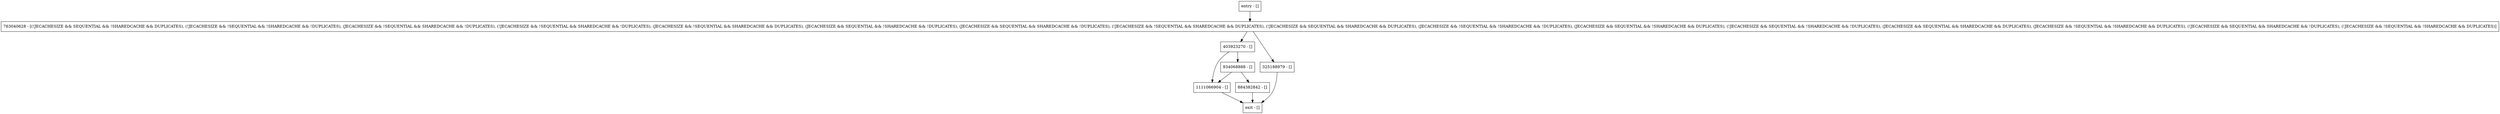digraph checkForNullDbt {
node [shape=record];
1111066904 [label="1111066904 - []"];
entry [label="entry - []"];
exit [label="exit - []"];
403923270 [label="403923270 - []"];
325188979 [label="325188979 - []"];
934068888 [label="934068888 - []"];
763040628 [label="763040628 - [(!JECACHESIZE && SEQUENTIAL && !SHAREDCACHE && DUPLICATES), (!JECACHESIZE && !SEQUENTIAL && !SHAREDCACHE && !DUPLICATES), (JECACHESIZE && !SEQUENTIAL && SHAREDCACHE && !DUPLICATES), (!JECACHESIZE && !SEQUENTIAL && SHAREDCACHE && !DUPLICATES), (JECACHESIZE && !SEQUENTIAL && SHAREDCACHE && DUPLICATES), (JECACHESIZE && SEQUENTIAL && !SHAREDCACHE && !DUPLICATES), (JECACHESIZE && SEQUENTIAL && SHAREDCACHE && !DUPLICATES), (!JECACHESIZE && !SEQUENTIAL && SHAREDCACHE && DUPLICATES), (!JECACHESIZE && SEQUENTIAL && SHAREDCACHE && DUPLICATES), (JECACHESIZE && !SEQUENTIAL && !SHAREDCACHE && !DUPLICATES), (JECACHESIZE && SEQUENTIAL && !SHAREDCACHE && DUPLICATES), (!JECACHESIZE && SEQUENTIAL && !SHAREDCACHE && !DUPLICATES), (JECACHESIZE && SEQUENTIAL && SHAREDCACHE && DUPLICATES), (JECACHESIZE && !SEQUENTIAL && !SHAREDCACHE && DUPLICATES), (!JECACHESIZE && SEQUENTIAL && SHAREDCACHE && !DUPLICATES), (!JECACHESIZE && !SEQUENTIAL && !SHAREDCACHE && DUPLICATES)]"];
884382842 [label="884382842 - []"];
entry;
exit;
1111066904 -> exit;
entry -> 763040628;
403923270 -> 1111066904;
403923270 -> 934068888;
325188979 -> exit;
934068888 -> 1111066904;
934068888 -> 884382842;
763040628 -> 403923270;
763040628 -> 325188979;
884382842 -> exit;
}
